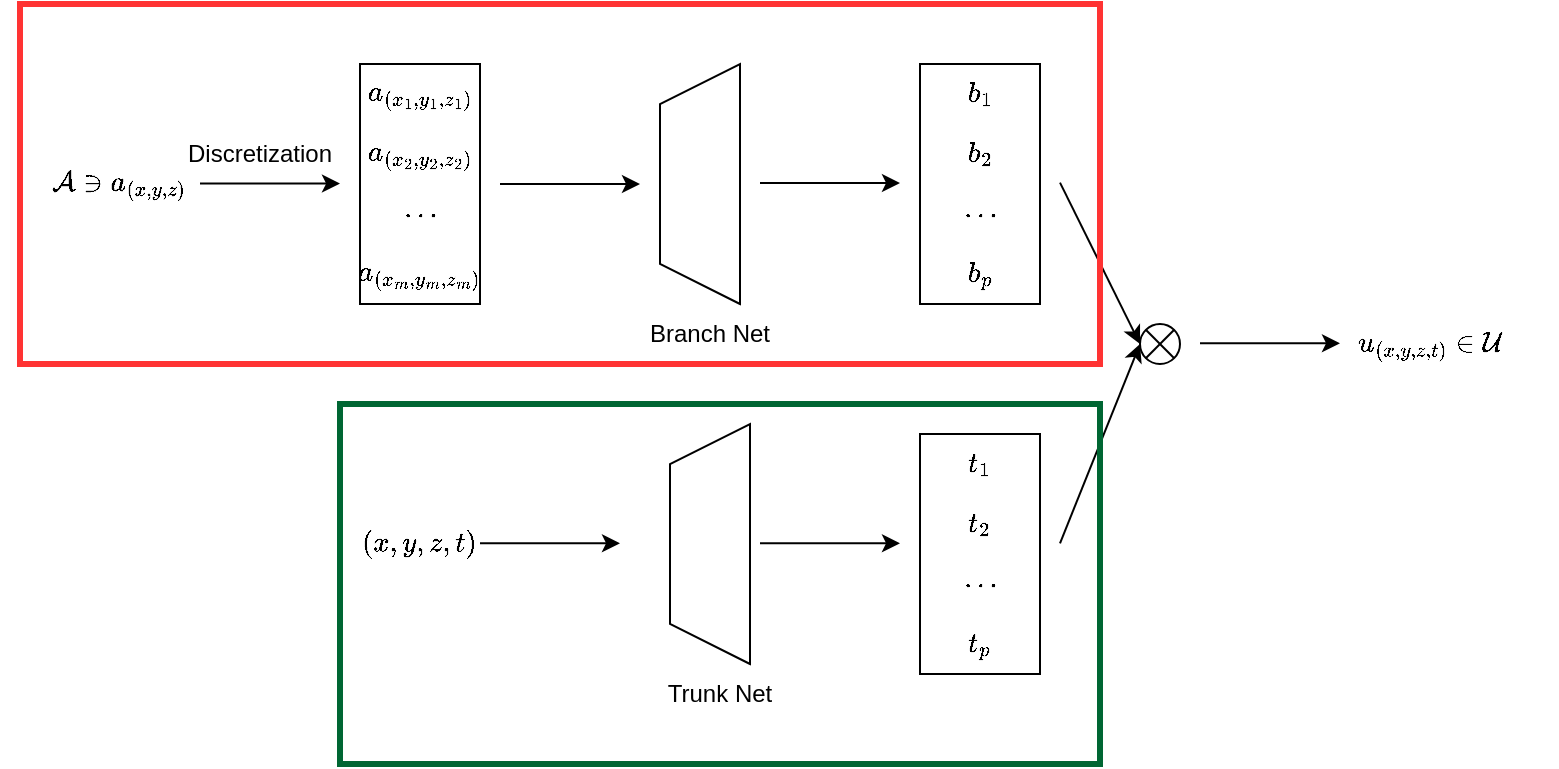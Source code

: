 <mxfile version="20.6.0" type="github">
  <diagram id="iF_u6nbzlKa738Vq_7Uv" name="第 1 页">
    <mxGraphModel dx="1865" dy="547" grid="1" gridSize="10" guides="1" tooltips="1" connect="1" arrows="1" fold="1" page="1" pageScale="1" pageWidth="827" pageHeight="1169" math="1" shadow="0">
      <root>
        <mxCell id="0" />
        <mxCell id="1" parent="0" />
        <mxCell id="DBZ_cNUDWz9hHCTft2EA-2" value="" style="rounded=0;whiteSpace=wrap;html=1;" vertex="1" parent="1">
          <mxGeometry x="160" y="200" width="60" height="120" as="geometry" />
        </mxCell>
        <mxCell id="DBZ_cNUDWz9hHCTft2EA-3" value="$$\mathcal{A} \ni \mathcal{a}_{(x,y,z)}$$" style="text;html=1;strokeColor=none;fillColor=none;align=center;verticalAlign=middle;whiteSpace=wrap;rounded=0;" vertex="1" parent="1">
          <mxGeometry x="10" y="245" width="60" height="30" as="geometry" />
        </mxCell>
        <mxCell id="DBZ_cNUDWz9hHCTft2EA-4" value="" style="endArrow=classic;html=1;rounded=0;" edge="1" parent="1">
          <mxGeometry width="50" height="50" relative="1" as="geometry">
            <mxPoint x="80" y="259.8" as="sourcePoint" />
            <mxPoint x="150" y="259.8" as="targetPoint" />
          </mxGeometry>
        </mxCell>
        <mxCell id="DBZ_cNUDWz9hHCTft2EA-6" value="Discretization" style="text;html=1;strokeColor=none;fillColor=none;align=center;verticalAlign=middle;whiteSpace=wrap;rounded=0;" vertex="1" parent="1">
          <mxGeometry x="80" y="230" width="60" height="30" as="geometry" />
        </mxCell>
        <mxCell id="DBZ_cNUDWz9hHCTft2EA-7" value="$$\mathcal{A} \ni \mathcal{a}_{(x,y,z)}$$" style="text;html=1;strokeColor=none;fillColor=none;align=center;verticalAlign=middle;whiteSpace=wrap;rounded=0;" vertex="1" parent="1">
          <mxGeometry x="10" y="245" width="60" height="30" as="geometry" />
        </mxCell>
        <mxCell id="DBZ_cNUDWz9hHCTft2EA-8" value="$$ \mathcal{a}_{(x_1,y_1,z_1)}$$" style="text;html=1;strokeColor=none;fillColor=none;align=center;verticalAlign=middle;whiteSpace=wrap;rounded=0;" vertex="1" parent="1">
          <mxGeometry x="160" y="200" width="60" height="30" as="geometry" />
        </mxCell>
        <mxCell id="DBZ_cNUDWz9hHCTft2EA-9" value="$$ \mathcal{a}_{(x_2,y_2,z_2)}$$" style="text;html=1;strokeColor=none;fillColor=none;align=center;verticalAlign=middle;whiteSpace=wrap;rounded=0;" vertex="1" parent="1">
          <mxGeometry x="160" y="230" width="60" height="30" as="geometry" />
        </mxCell>
        <mxCell id="DBZ_cNUDWz9hHCTft2EA-10" value="$$ \mathcal{a}_{(x_m,y_m,z_m)}$$" style="text;html=1;strokeColor=none;fillColor=none;align=center;verticalAlign=middle;whiteSpace=wrap;rounded=0;" vertex="1" parent="1">
          <mxGeometry x="160" y="290" width="60" height="30" as="geometry" />
        </mxCell>
        <mxCell id="DBZ_cNUDWz9hHCTft2EA-11" value="$$ \cdots$$" style="text;html=1;strokeColor=none;fillColor=none;align=center;verticalAlign=middle;whiteSpace=wrap;rounded=0;" vertex="1" parent="1">
          <mxGeometry x="160" y="260" width="60" height="30" as="geometry" />
        </mxCell>
        <mxCell id="DBZ_cNUDWz9hHCTft2EA-13" value="" style="endArrow=classic;html=1;rounded=0;" edge="1" parent="1">
          <mxGeometry width="50" height="50" relative="1" as="geometry">
            <mxPoint x="230" y="260" as="sourcePoint" />
            <mxPoint x="300" y="260" as="targetPoint" />
          </mxGeometry>
        </mxCell>
        <mxCell id="DBZ_cNUDWz9hHCTft2EA-14" value="" style="shape=trapezoid;perimeter=trapezoidPerimeter;whiteSpace=wrap;html=1;fixedSize=1;rotation=-90;" vertex="1" parent="1">
          <mxGeometry x="270" y="240" width="120" height="40" as="geometry" />
        </mxCell>
        <mxCell id="DBZ_cNUDWz9hHCTft2EA-15" value="Branch Net" style="text;html=1;strokeColor=none;fillColor=none;align=center;verticalAlign=middle;whiteSpace=wrap;rounded=0;" vertex="1" parent="1">
          <mxGeometry x="300" y="320" width="70" height="30" as="geometry" />
        </mxCell>
        <mxCell id="DBZ_cNUDWz9hHCTft2EA-17" value="" style="endArrow=classic;html=1;rounded=0;" edge="1" parent="1">
          <mxGeometry width="50" height="50" relative="1" as="geometry">
            <mxPoint x="360" y="259.52" as="sourcePoint" />
            <mxPoint x="430" y="259.52" as="targetPoint" />
          </mxGeometry>
        </mxCell>
        <mxCell id="DBZ_cNUDWz9hHCTft2EA-18" value="" style="rounded=0;whiteSpace=wrap;html=1;" vertex="1" parent="1">
          <mxGeometry x="440" y="200" width="60" height="120" as="geometry" />
        </mxCell>
        <mxCell id="DBZ_cNUDWz9hHCTft2EA-19" value="$$ b_1$$" style="text;html=1;strokeColor=none;fillColor=none;align=center;verticalAlign=middle;whiteSpace=wrap;rounded=0;" vertex="1" parent="1">
          <mxGeometry x="440" y="200" width="60" height="30" as="geometry" />
        </mxCell>
        <mxCell id="DBZ_cNUDWz9hHCTft2EA-20" value="$$ b_2$$" style="text;html=1;strokeColor=none;fillColor=none;align=center;verticalAlign=middle;whiteSpace=wrap;rounded=0;" vertex="1" parent="1">
          <mxGeometry x="440" y="230" width="60" height="30" as="geometry" />
        </mxCell>
        <mxCell id="DBZ_cNUDWz9hHCTft2EA-21" value="$$b_p$$" style="text;html=1;strokeColor=none;fillColor=none;align=center;verticalAlign=middle;whiteSpace=wrap;rounded=0;" vertex="1" parent="1">
          <mxGeometry x="440" y="290" width="60" height="30" as="geometry" />
        </mxCell>
        <mxCell id="DBZ_cNUDWz9hHCTft2EA-22" value="$$ \cdots$$" style="text;html=1;strokeColor=none;fillColor=none;align=center;verticalAlign=middle;whiteSpace=wrap;rounded=0;" vertex="1" parent="1">
          <mxGeometry x="440" y="260" width="60" height="30" as="geometry" />
        </mxCell>
        <mxCell id="DBZ_cNUDWz9hHCTft2EA-24" value="$$(x,y,z,t)$$" style="text;html=1;strokeColor=none;fillColor=none;align=center;verticalAlign=middle;whiteSpace=wrap;rounded=0;" vertex="1" parent="1">
          <mxGeometry x="160" y="425" width="60" height="30" as="geometry" />
        </mxCell>
        <mxCell id="DBZ_cNUDWz9hHCTft2EA-25" value="" style="endArrow=classic;html=1;rounded=0;" edge="1" parent="1">
          <mxGeometry width="50" height="50" relative="1" as="geometry">
            <mxPoint x="220.0" y="439.66" as="sourcePoint" />
            <mxPoint x="290.0" y="439.66" as="targetPoint" />
          </mxGeometry>
        </mxCell>
        <mxCell id="DBZ_cNUDWz9hHCTft2EA-26" value="" style="shape=trapezoid;perimeter=trapezoidPerimeter;whiteSpace=wrap;html=1;fixedSize=1;rotation=-90;" vertex="1" parent="1">
          <mxGeometry x="275" y="420" width="120" height="40" as="geometry" />
        </mxCell>
        <mxCell id="DBZ_cNUDWz9hHCTft2EA-27" value="Trunk Net" style="text;html=1;strokeColor=none;fillColor=none;align=center;verticalAlign=middle;whiteSpace=wrap;rounded=0;" vertex="1" parent="1">
          <mxGeometry x="305" y="500" width="70" height="30" as="geometry" />
        </mxCell>
        <mxCell id="DBZ_cNUDWz9hHCTft2EA-33" value="" style="endArrow=classic;html=1;rounded=0;" edge="1" parent="1">
          <mxGeometry width="50" height="50" relative="1" as="geometry">
            <mxPoint x="360" y="439.66" as="sourcePoint" />
            <mxPoint x="430" y="439.66" as="targetPoint" />
          </mxGeometry>
        </mxCell>
        <mxCell id="DBZ_cNUDWz9hHCTft2EA-34" value="" style="rounded=0;whiteSpace=wrap;html=1;" vertex="1" parent="1">
          <mxGeometry x="440" y="385" width="60" height="120" as="geometry" />
        </mxCell>
        <mxCell id="DBZ_cNUDWz9hHCTft2EA-35" value="$$ t_1$$" style="text;html=1;strokeColor=none;fillColor=none;align=center;verticalAlign=middle;whiteSpace=wrap;rounded=0;" vertex="1" parent="1">
          <mxGeometry x="440" y="385" width="60" height="30" as="geometry" />
        </mxCell>
        <mxCell id="DBZ_cNUDWz9hHCTft2EA-36" value="$$ t_2$$" style="text;html=1;strokeColor=none;fillColor=none;align=center;verticalAlign=middle;whiteSpace=wrap;rounded=0;" vertex="1" parent="1">
          <mxGeometry x="440" y="415" width="60" height="30" as="geometry" />
        </mxCell>
        <mxCell id="DBZ_cNUDWz9hHCTft2EA-37" value="$$t_p$$" style="text;html=1;strokeColor=none;fillColor=none;align=center;verticalAlign=middle;whiteSpace=wrap;rounded=0;" vertex="1" parent="1">
          <mxGeometry x="440" y="475" width="60" height="30" as="geometry" />
        </mxCell>
        <mxCell id="DBZ_cNUDWz9hHCTft2EA-38" value="$$ \cdots$$" style="text;html=1;strokeColor=none;fillColor=none;align=center;verticalAlign=middle;whiteSpace=wrap;rounded=0;" vertex="1" parent="1">
          <mxGeometry x="440" y="445" width="60" height="30" as="geometry" />
        </mxCell>
        <mxCell id="DBZ_cNUDWz9hHCTft2EA-39" value="" style="endArrow=classic;html=1;rounded=0;entryX=0;entryY=0.5;entryDx=0;entryDy=0;" edge="1" parent="1" target="DBZ_cNUDWz9hHCTft2EA-41">
          <mxGeometry width="50" height="50" relative="1" as="geometry">
            <mxPoint x="510" y="259.31" as="sourcePoint" />
            <mxPoint x="580" y="259.31" as="targetPoint" />
          </mxGeometry>
        </mxCell>
        <mxCell id="DBZ_cNUDWz9hHCTft2EA-44" value="" style="rounded=0;whiteSpace=wrap;html=1;fillColor=none;strokeColor=#FF3333;strokeWidth=3;" vertex="1" parent="1">
          <mxGeometry x="-10" y="170" width="540" height="180" as="geometry" />
        </mxCell>
        <mxCell id="DBZ_cNUDWz9hHCTft2EA-40" value="" style="endArrow=classic;html=1;rounded=0;entryX=0;entryY=0.5;entryDx=0;entryDy=0;" edge="1" parent="1" target="DBZ_cNUDWz9hHCTft2EA-41">
          <mxGeometry width="50" height="50" relative="1" as="geometry">
            <mxPoint x="510" y="439.66" as="sourcePoint" />
            <mxPoint x="580" y="439.66" as="targetPoint" />
          </mxGeometry>
        </mxCell>
        <mxCell id="DBZ_cNUDWz9hHCTft2EA-41" value="" style="shape=sumEllipse;perimeter=ellipsePerimeter;whiteSpace=wrap;html=1;backgroundOutline=1;" vertex="1" parent="1">
          <mxGeometry x="550" y="330" width="20" height="20" as="geometry" />
        </mxCell>
        <mxCell id="DBZ_cNUDWz9hHCTft2EA-42" value="" style="endArrow=classic;html=1;rounded=0;" edge="1" parent="1">
          <mxGeometry width="50" height="50" relative="1" as="geometry">
            <mxPoint x="580" y="339.66" as="sourcePoint" />
            <mxPoint x="650" y="339.66" as="targetPoint" />
          </mxGeometry>
        </mxCell>
        <mxCell id="DBZ_cNUDWz9hHCTft2EA-43" value="$$\mathcal{u}_{(x,y,z,t)} \in \mathcal{U}$$" style="text;html=1;strokeColor=none;fillColor=none;align=center;verticalAlign=middle;whiteSpace=wrap;rounded=0;" vertex="1" parent="1">
          <mxGeometry x="660" y="325" width="70" height="30" as="geometry" />
        </mxCell>
        <mxCell id="DBZ_cNUDWz9hHCTft2EA-45" value="" style="rounded=0;whiteSpace=wrap;html=1;fillColor=none;strokeColor=#006633;strokeWidth=3;" vertex="1" parent="1">
          <mxGeometry x="150" y="370" width="380" height="180" as="geometry" />
        </mxCell>
      </root>
    </mxGraphModel>
  </diagram>
</mxfile>
